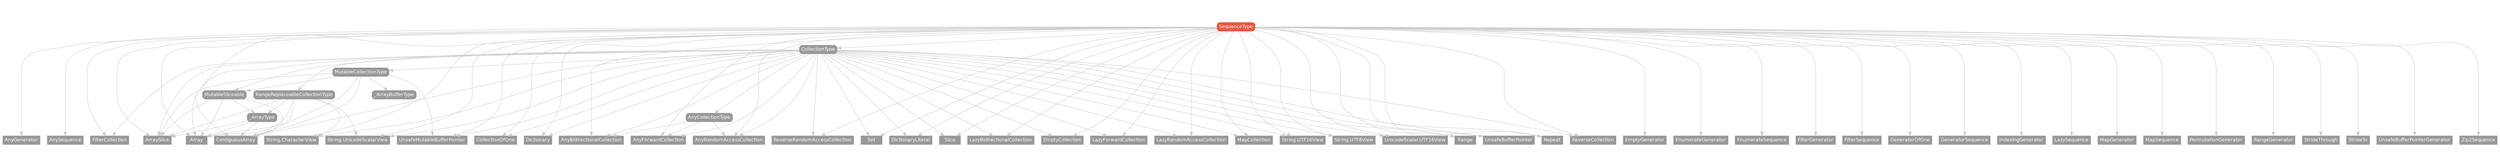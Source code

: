 strict digraph "SequenceType - Type Hierarchy - SwiftDoc.org" {
    pad="0.1,0.8"
    node [shape=box, style="filled,rounded", color="#999999", fillcolor="#999999", fontcolor=white, fontname=Helvetica, fontnames="Helvetica,sansserif", fontsize=12, margin="0.07,0.05", height="0.3"]
    edge [color="#cccccc"]
    "AnyBidirectionalCollection" [URL="/type/AnyBidirectionalCollection/", style=filled]
    "AnyCollectionType" [URL="/protocol/AnyCollectionType/"]
    "AnyForwardCollection" [URL="/type/AnyForwardCollection/", style=filled]
    "AnyGenerator" [URL="/type/AnyGenerator/", style=filled]
    "AnyRandomAccessCollection" [URL="/type/AnyRandomAccessCollection/", style=filled]
    "AnySequence" [URL="/type/AnySequence/", style=filled]
    "Array" [URL="/type/Array/", style=filled]
    "ArraySlice" [URL="/type/ArraySlice/", style=filled]
    "CollectionOfOne" [URL="/type/CollectionOfOne/", style=filled]
    "CollectionType" [URL="/protocol/CollectionType/"]
    "ContiguousArray" [URL="/type/ContiguousArray/", style=filled]
    "Dictionary" [URL="/type/Dictionary/", style=filled]
    "DictionaryLiteral" [URL="/type/DictionaryLiteral/", style=filled]
    "EmptyCollection" [URL="/type/EmptyCollection/", style=filled]
    "EmptyGenerator" [URL="/type/EmptyGenerator/", style=filled]
    "EnumerateGenerator" [URL="/type/EnumerateGenerator/", style=filled]
    "EnumerateSequence" [URL="/type/EnumerateSequence/", style=filled]
    "FilterCollection" [URL="/type/FilterCollection/", style=filled]
    "FilterGenerator" [URL="/type/FilterGenerator/", style=filled]
    "FilterSequence" [URL="/type/FilterSequence/", style=filled]
    "GeneratorOfOne" [URL="/type/GeneratorOfOne/", style=filled]
    "GeneratorSequence" [URL="/type/GeneratorSequence/", style=filled]
    "IndexingGenerator" [URL="/type/IndexingGenerator/", style=filled]
    "LazyBidirectionalCollection" [URL="/type/LazyBidirectionalCollection/", style=filled]
    "LazyForwardCollection" [URL="/type/LazyForwardCollection/", style=filled]
    "LazyRandomAccessCollection" [URL="/type/LazyRandomAccessCollection/", style=filled]
    "LazySequence" [URL="/type/LazySequence/", style=filled]
    "MapCollection" [URL="/type/MapCollection/", style=filled]
    "MapGenerator" [URL="/type/MapGenerator/", style=filled]
    "MapSequence" [URL="/type/MapSequence/", style=filled]
    "MutableCollectionType" [URL="/protocol/MutableCollectionType/"]
    "MutableSliceable" [URL="/protocol/MutableSliceable/"]
    "PermutationGenerator" [URL="/type/PermutationGenerator/", style=filled]
    "Range" [URL="/type/Range/", style=filled]
    "RangeGenerator" [URL="/type/RangeGenerator/", style=filled]
    "RangeReplaceableCollectionType" [URL="/protocol/RangeReplaceableCollectionType/"]
    "Repeat" [URL="/type/Repeat/", style=filled]
    "ReverseCollection" [URL="/type/ReverseCollection/", style=filled]
    "ReverseRandomAccessCollection" [URL="/type/ReverseRandomAccessCollection/", style=filled]
    "SequenceType" [URL="/protocol/SequenceType/", style="filled,rounded", fillcolor="#ee543d", color="#ee543d"]
    "Set" [URL="/type/Set/", style=filled]
    "Slice" [URL="/type/Slice/", style=filled]
    "StrideThrough" [URL="/type/StrideThrough/", style=filled]
    "StrideTo" [URL="/type/StrideTo/", style=filled]
    "String.CharacterView" [URL="/type/String.CharacterView/", style=filled]
    "String.UTF16View" [URL="/type/String.UTF16View/", style=filled]
    "String.UTF8View" [URL="/type/String.UTF8View/", style=filled]
    "String.UnicodeScalarView" [URL="/type/String.UnicodeScalarView/", style=filled]
    "UnicodeScalar.UTF16View" [URL="/type/UnicodeScalar.UTF16View/", style=filled]
    "UnsafeBufferPointer" [URL="/type/UnsafeBufferPointer/", style=filled]
    "UnsafeBufferPointerGenerator" [URL="/type/UnsafeBufferPointerGenerator/", style=filled]
    "UnsafeMutableBufferPointer" [URL="/type/UnsafeMutableBufferPointer/", style=filled]
    "Zip2Sequence" [URL="/type/Zip2Sequence/", style=filled]
    "_ArrayBufferType" [URL="/protocol/_ArrayBufferType/"]
    "_ArrayType" [URL="/protocol/_ArrayType/"]    "SequenceType" -> "AnyBidirectionalCollection"
    "SequenceType" -> "AnyForwardCollection"
    "SequenceType" -> "AnyGenerator"
    "SequenceType" -> "AnyRandomAccessCollection"
    "SequenceType" -> "AnySequence"
    "SequenceType" -> "Array"
    "SequenceType" -> "ArraySlice"
    "SequenceType" -> "CollectionOfOne"
    "SequenceType" -> "CollectionType"
    "SequenceType" -> "ContiguousArray"
    "SequenceType" -> "Dictionary"
    "SequenceType" -> "DictionaryLiteral"
    "SequenceType" -> "EmptyCollection"
    "SequenceType" -> "EmptyGenerator"
    "SequenceType" -> "EnumerateGenerator"
    "SequenceType" -> "EnumerateSequence"
    "SequenceType" -> "FilterCollection"
    "SequenceType" -> "FilterGenerator"
    "SequenceType" -> "FilterSequence"
    "SequenceType" -> "GeneratorOfOne"
    "SequenceType" -> "GeneratorSequence"
    "SequenceType" -> "IndexingGenerator"
    "SequenceType" -> "LazyBidirectionalCollection"
    "SequenceType" -> "LazyForwardCollection"
    "SequenceType" -> "LazyRandomAccessCollection"
    "SequenceType" -> "LazySequence"
    "SequenceType" -> "MapCollection"
    "SequenceType" -> "MapGenerator"
    "SequenceType" -> "MapSequence"
    "SequenceType" -> "PermutationGenerator"
    "SequenceType" -> "Range"
    "SequenceType" -> "RangeGenerator"
    "SequenceType" -> "Repeat"
    "SequenceType" -> "ReverseCollection"
    "SequenceType" -> "ReverseRandomAccessCollection"
    "SequenceType" -> "Set"
    "SequenceType" -> "Slice"
    "SequenceType" -> "StrideThrough"
    "SequenceType" -> "StrideTo"
    "SequenceType" -> "UnicodeScalar.UTF16View"
    "SequenceType" -> "UnsafeBufferPointer"
    "SequenceType" -> "UnsafeBufferPointerGenerator"
    "SequenceType" -> "UnsafeMutableBufferPointer"
    "SequenceType" -> "Zip2Sequence"
    "SequenceType" -> "String.CharacterView"
    "SequenceType" -> "String.UnicodeScalarView"
    "SequenceType" -> "String.UTF16View"
    "SequenceType" -> "String.UTF8View"
    "CollectionType" -> "AnyBidirectionalCollection"
    "CollectionType" -> "AnyCollectionType"
    "CollectionType" -> "AnyForwardCollection"
    "CollectionType" -> "AnyRandomAccessCollection"
    "CollectionType" -> "Array"
    "CollectionType" -> "ArraySlice"
    "CollectionType" -> "CollectionOfOne"
    "CollectionType" -> "ContiguousArray"
    "CollectionType" -> "Dictionary"
    "CollectionType" -> "DictionaryLiteral"
    "CollectionType" -> "EmptyCollection"
    "CollectionType" -> "FilterCollection"
    "CollectionType" -> "LazyBidirectionalCollection"
    "CollectionType" -> "LazyForwardCollection"
    "CollectionType" -> "LazyRandomAccessCollection"
    "CollectionType" -> "MapCollection"
    "CollectionType" -> "MutableCollectionType"
    "CollectionType" -> "MutableSliceable"
    "CollectionType" -> "Range"
    "CollectionType" -> "RangeReplaceableCollectionType"
    "CollectionType" -> "Repeat"
    "CollectionType" -> "ReverseCollection"
    "CollectionType" -> "ReverseRandomAccessCollection"
    "CollectionType" -> "Set"
    "CollectionType" -> "Slice"
    "CollectionType" -> "UnicodeScalar.UTF16View"
    "CollectionType" -> "UnsafeBufferPointer"
    "CollectionType" -> "UnsafeMutableBufferPointer"
    "CollectionType" -> "String.CharacterView"
    "CollectionType" -> "String.UnicodeScalarView"
    "CollectionType" -> "String.UTF16View"
    "CollectionType" -> "String.UTF8View"
    "AnyCollectionType" -> "AnyBidirectionalCollection"
    "AnyCollectionType" -> "AnyForwardCollection"
    "AnyCollectionType" -> "AnyRandomAccessCollection"
    "MutableCollectionType" -> "Array"
    "MutableCollectionType" -> "ArraySlice"
    "MutableCollectionType" -> "ContiguousArray"
    "MutableCollectionType" -> "MutableSliceable"
    "MutableCollectionType" -> "UnsafeMutableBufferPointer"
    "MutableCollectionType" -> "_ArrayBufferType"
    "MutableSliceable" -> "Array"
    "MutableSliceable" -> "ArraySlice"
    "MutableSliceable" -> "ContiguousArray"
    "MutableSliceable" -> "_ArrayType"
    "_ArrayType" -> "Array"
    "_ArrayType" -> "ArraySlice"
    "_ArrayType" -> "ContiguousArray"
    "MutableSliceable" -> "Array"
    "MutableSliceable" -> "ArraySlice"
    "MutableSliceable" -> "ContiguousArray"
    "MutableSliceable" -> "_ArrayType"
    "_ArrayType" -> "Array"
    "_ArrayType" -> "ArraySlice"
    "_ArrayType" -> "ContiguousArray"
    "RangeReplaceableCollectionType" -> "Array"
    "RangeReplaceableCollectionType" -> "ArraySlice"
    "RangeReplaceableCollectionType" -> "ContiguousArray"
    "RangeReplaceableCollectionType" -> "_ArrayType"
    "RangeReplaceableCollectionType" -> "String.CharacterView"
    "RangeReplaceableCollectionType" -> "String.UnicodeScalarView"
    "_ArrayType" -> "Array"
    "_ArrayType" -> "ArraySlice"
    "_ArrayType" -> "ContiguousArray"
    subgraph Types {
        rank = max; "AnyBidirectionalCollection"; "AnyForwardCollection"; "AnyGenerator"; "AnyRandomAccessCollection"; "AnySequence"; "Array"; "ArraySlice"; "CollectionOfOne"; "ContiguousArray"; "Dictionary"; "DictionaryLiteral"; "EmptyCollection"; "EmptyGenerator"; "EnumerateGenerator"; "EnumerateSequence"; "FilterCollection"; "FilterGenerator"; "FilterSequence"; "GeneratorOfOne"; "GeneratorSequence"; "IndexingGenerator"; "LazyBidirectionalCollection"; "LazyForwardCollection"; "LazyRandomAccessCollection"; "LazySequence"; "MapCollection"; "MapGenerator"; "MapSequence"; "PermutationGenerator"; "Range"; "RangeGenerator"; "Repeat"; "ReverseCollection"; "ReverseRandomAccessCollection"; "Set"; "Slice"; "StrideThrough"; "StrideTo"; "UnicodeScalar.UTF16View"; "UnsafeBufferPointer"; "UnsafeBufferPointerGenerator"; "UnsafeMutableBufferPointer"; "Zip2Sequence"; "String.CharacterView"; "String.UnicodeScalarView"; "String.UTF16View"; "String.UTF8View";
    }
}